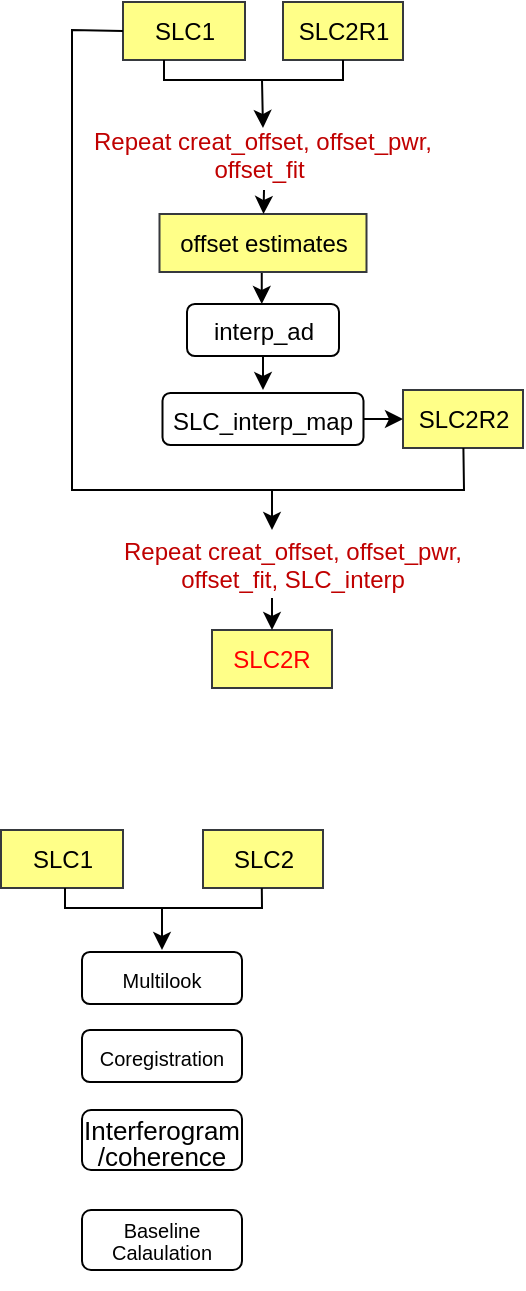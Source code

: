 <mxfile version="24.2.1" type="github">
  <diagram name="第 1 页" id="0ljpZZRD9Gl2g7qRysFF">
    <mxGraphModel dx="744" dy="386" grid="1" gridSize="10" guides="1" tooltips="1" connect="1" arrows="1" fold="1" page="1" pageScale="1" pageWidth="827" pageHeight="1169" math="0" shadow="0">
      <root>
        <mxCell id="0" />
        <mxCell id="1" parent="0" />
        <mxCell id="MiezRQv3SZ3bYIA5USY3-6" value="SLC1" style="rounded=0;whiteSpace=wrap;html=1;fillColor=#ffff88;strokeColor=#36393d;" vertex="1" parent="1">
          <mxGeometry x="100.5" y="426" width="61" height="29" as="geometry" />
        </mxCell>
        <mxCell id="MiezRQv3SZ3bYIA5USY3-7" value="SLC2R1" style="rounded=0;whiteSpace=wrap;html=1;fillColor=#ffff88;strokeColor=#36393d;" vertex="1" parent="1">
          <mxGeometry x="180.5" y="426" width="60" height="29" as="geometry" />
        </mxCell>
        <mxCell id="MiezRQv3SZ3bYIA5USY3-8" value="" style="endArrow=classic;html=1;rounded=0;entryX=0.5;entryY=0;entryDx=0;entryDy=0;" edge="1" parent="1">
          <mxGeometry width="50" height="50" relative="1" as="geometry">
            <mxPoint x="121" y="455" as="sourcePoint" />
            <mxPoint x="170.5" y="489" as="targetPoint" />
            <Array as="points">
              <mxPoint x="121" y="465" />
              <mxPoint x="170" y="465" />
            </Array>
          </mxGeometry>
        </mxCell>
        <mxCell id="MiezRQv3SZ3bYIA5USY3-9" value="" style="endArrow=none;html=1;rounded=0;exitX=0.5;exitY=1;exitDx=0;exitDy=0;endFill=0;" edge="1" parent="1" source="MiezRQv3SZ3bYIA5USY3-7">
          <mxGeometry width="50" height="50" relative="1" as="geometry">
            <mxPoint x="241" y="426" as="sourcePoint" />
            <mxPoint x="170" y="465" as="targetPoint" />
            <Array as="points">
              <mxPoint x="210.5" y="465" />
              <mxPoint x="170" y="465" />
            </Array>
          </mxGeometry>
        </mxCell>
        <mxCell id="MiezRQv3SZ3bYIA5USY3-10" value="&lt;p style=&quot;language:en-CH;margin-top:0pt;margin-bottom:0pt;margin-left:0in;&lt;br/&gt;text-align:left;direction:ltr;unicode-bidi:embed;mso-line-break-override:none;&lt;br/&gt;word-break:normal;punctuation-wrap:hanging&quot;&gt;&lt;font color=&quot;#c00000&quot;&gt;Repeat creat_offset, offset_pwr, offset_fit&amp;nbsp;&lt;/font&gt;&lt;/p&gt;" style="text;whiteSpace=wrap;html=1;align=center;" vertex="1" parent="1">
          <mxGeometry x="60" y="482" width="221" height="30" as="geometry" />
        </mxCell>
        <mxCell id="MiezRQv3SZ3bYIA5USY3-11" value="&lt;font style=&quot;font-size: 12px;&quot;&gt;interp_ad&lt;/font&gt;" style="rounded=1;whiteSpace=wrap;html=1;fontSize=14;" vertex="1" parent="1">
          <mxGeometry x="132.5" y="577" width="76" height="26" as="geometry" />
        </mxCell>
        <mxCell id="MiezRQv3SZ3bYIA5USY3-12" value="" style="endArrow=classic;html=1;rounded=0;exitX=0.5;exitY=1;exitDx=0;exitDy=0;entryX=0.5;entryY=0;entryDx=0;entryDy=0;" edge="1" parent="1" source="MiezRQv3SZ3bYIA5USY3-11">
          <mxGeometry width="50" height="50" relative="1" as="geometry">
            <mxPoint x="256" y="502" as="sourcePoint" />
            <mxPoint x="170.5" y="620" as="targetPoint" />
          </mxGeometry>
        </mxCell>
        <mxCell id="MiezRQv3SZ3bYIA5USY3-13" value="offset estimates" style="rounded=0;whiteSpace=wrap;html=1;fillColor=#ffff88;strokeColor=#36393d;" vertex="1" parent="1">
          <mxGeometry x="118.75" y="532" width="103.5" height="29" as="geometry" />
        </mxCell>
        <mxCell id="MiezRQv3SZ3bYIA5USY3-14" value="" style="endArrow=classic;html=1;rounded=0;exitX=0.494;exitY=1.016;exitDx=0;exitDy=0;exitPerimeter=0;entryX=0.492;entryY=0;entryDx=0;entryDy=0;entryPerimeter=0;" edge="1" parent="1" source="MiezRQv3SZ3bYIA5USY3-13" target="MiezRQv3SZ3bYIA5USY3-11">
          <mxGeometry width="50" height="50" relative="1" as="geometry">
            <mxPoint x="181" y="604" as="sourcePoint" />
            <mxPoint x="231" y="554" as="targetPoint" />
          </mxGeometry>
        </mxCell>
        <mxCell id="MiezRQv3SZ3bYIA5USY3-15" value="&lt;font style=&quot;font-size: 12px;&quot;&gt;SLC_interp_map&lt;/font&gt;" style="rounded=1;whiteSpace=wrap;html=1;fontSize=14;" vertex="1" parent="1">
          <mxGeometry x="120.25" y="621.5" width="100.5" height="26" as="geometry" />
        </mxCell>
        <mxCell id="MiezRQv3SZ3bYIA5USY3-16" value="SLC2R2" style="rounded=0;whiteSpace=wrap;html=1;fillColor=#ffff88;strokeColor=#36393d;" vertex="1" parent="1">
          <mxGeometry x="240.5" y="620" width="60" height="29" as="geometry" />
        </mxCell>
        <mxCell id="MiezRQv3SZ3bYIA5USY3-17" value="" style="endArrow=classic;html=1;rounded=0;exitX=1;exitY=0.5;exitDx=0;exitDy=0;entryX=0;entryY=0.5;entryDx=0;entryDy=0;" edge="1" parent="1" source="MiezRQv3SZ3bYIA5USY3-15" target="MiezRQv3SZ3bYIA5USY3-16">
          <mxGeometry width="50" height="50" relative="1" as="geometry">
            <mxPoint x="181" y="613" as="sourcePoint" />
            <mxPoint x="239" y="633" as="targetPoint" />
          </mxGeometry>
        </mxCell>
        <mxCell id="MiezRQv3SZ3bYIA5USY3-18" value="" style="endArrow=none;html=1;rounded=0;exitX=0;exitY=0.5;exitDx=0;exitDy=0;endFill=0;" edge="1" parent="1" source="MiezRQv3SZ3bYIA5USY3-6">
          <mxGeometry width="50" height="50" relative="1" as="geometry">
            <mxPoint x="100.5" y="486.5" as="sourcePoint" />
            <mxPoint x="175" y="670" as="targetPoint" />
            <Array as="points">
              <mxPoint x="75" y="440" />
              <mxPoint x="75" y="460" />
              <mxPoint x="75" y="490" />
              <mxPoint x="75" y="540" />
              <mxPoint x="75" y="590" />
              <mxPoint x="75" y="670" />
            </Array>
          </mxGeometry>
        </mxCell>
        <mxCell id="MiezRQv3SZ3bYIA5USY3-19" value="" style="endArrow=classic;html=1;rounded=0;" edge="1" parent="1" source="MiezRQv3SZ3bYIA5USY3-16">
          <mxGeometry width="50" height="50" relative="1" as="geometry">
            <mxPoint x="225" y="750" as="sourcePoint" />
            <mxPoint x="175" y="690" as="targetPoint" />
            <Array as="points">
              <mxPoint x="271" y="670" />
              <mxPoint x="175" y="670" />
            </Array>
          </mxGeometry>
        </mxCell>
        <mxCell id="MiezRQv3SZ3bYIA5USY3-20" value="" style="endArrow=classic;html=1;rounded=0;entryX=0.5;entryY=0;entryDx=0;entryDy=0;" edge="1" parent="1">
          <mxGeometry width="50" height="50" relative="1" as="geometry">
            <mxPoint x="171" y="520" as="sourcePoint" />
            <mxPoint x="170.75" y="532" as="targetPoint" />
          </mxGeometry>
        </mxCell>
        <mxCell id="MiezRQv3SZ3bYIA5USY3-21" value="&lt;p style=&quot;language:en-CH;margin-top:0pt;margin-bottom:0pt;margin-left:0in;&lt;br/&gt;text-align:left;direction:ltr;unicode-bidi:embed;mso-line-break-override:none;&lt;br/&gt;word-break:normal;punctuation-wrap:hanging&quot;&gt;&lt;font color=&quot;#c00000&quot;&gt;Repeat creat_offset, offset_pwr, offset_fit, SLC_interp&lt;/font&gt;&lt;/p&gt;" style="text;whiteSpace=wrap;html=1;align=center;" vertex="1" parent="1">
          <mxGeometry x="75" y="687" width="221" height="30" as="geometry" />
        </mxCell>
        <mxCell id="MiezRQv3SZ3bYIA5USY3-22" value="&lt;font color=&quot;#ff0000&quot;&gt;SLC2R&lt;/font&gt;" style="rounded=0;whiteSpace=wrap;html=1;fillColor=#ffff88;strokeColor=#36393d;" vertex="1" parent="1">
          <mxGeometry x="145" y="740" width="60" height="29" as="geometry" />
        </mxCell>
        <mxCell id="MiezRQv3SZ3bYIA5USY3-23" value="" style="endArrow=classic;html=1;rounded=0;" edge="1" parent="1" target="MiezRQv3SZ3bYIA5USY3-22">
          <mxGeometry width="50" height="50" relative="1" as="geometry">
            <mxPoint x="175" y="724" as="sourcePoint" />
            <mxPoint x="135" y="510" as="targetPoint" />
          </mxGeometry>
        </mxCell>
        <mxCell id="MiezRQv3SZ3bYIA5USY3-47" value="SLC2" style="rounded=0;whiteSpace=wrap;html=1;fillColor=#ffff88;strokeColor=#36393d;" vertex="1" parent="1">
          <mxGeometry x="140.5" y="840" width="60" height="29" as="geometry" />
        </mxCell>
        <mxCell id="MiezRQv3SZ3bYIA5USY3-48" value="SLC1" style="rounded=0;whiteSpace=wrap;html=1;fillColor=#ffff88;strokeColor=#36393d;" vertex="1" parent="1">
          <mxGeometry x="39.5" y="840" width="61" height="29" as="geometry" />
        </mxCell>
        <mxCell id="MiezRQv3SZ3bYIA5USY3-50" value="" style="endArrow=classic;html=1;rounded=0;" edge="1" parent="1">
          <mxGeometry width="50" height="50" relative="1" as="geometry">
            <mxPoint x="71.5" y="869" as="sourcePoint" />
            <mxPoint x="120" y="900" as="targetPoint" />
            <Array as="points">
              <mxPoint x="71.5" y="879" />
              <mxPoint x="120" y="879" />
            </Array>
          </mxGeometry>
        </mxCell>
        <mxCell id="MiezRQv3SZ3bYIA5USY3-51" value="" style="endArrow=none;html=1;rounded=0;endFill=0;exitX=0.49;exitY=1.002;exitDx=0;exitDy=0;exitPerimeter=0;" edge="1" parent="1" source="MiezRQv3SZ3bYIA5USY3-47">
          <mxGeometry width="50" height="50" relative="1" as="geometry">
            <mxPoint x="170" y="870" as="sourcePoint" />
            <mxPoint x="120.5" y="879" as="targetPoint" />
            <Array as="points">
              <mxPoint x="170" y="879" />
              <mxPoint x="120.5" y="879" />
            </Array>
          </mxGeometry>
        </mxCell>
        <mxCell id="MiezRQv3SZ3bYIA5USY3-52" value="&lt;font style=&quot;font-size: 10px;&quot;&gt;Multilook&lt;/font&gt;" style="rounded=1;whiteSpace=wrap;html=1;fontSize=14;" vertex="1" parent="1">
          <mxGeometry x="80" y="901" width="80" height="26" as="geometry" />
        </mxCell>
        <mxCell id="MiezRQv3SZ3bYIA5USY3-54" value="&lt;font style=&quot;font-size: 10px;&quot;&gt;Coregistration&lt;/font&gt;" style="rounded=1;whiteSpace=wrap;html=1;fontSize=14;" vertex="1" parent="1">
          <mxGeometry x="80" y="940" width="80" height="26" as="geometry" />
        </mxCell>
        <mxCell id="MiezRQv3SZ3bYIA5USY3-57" value="&lt;font style=&quot;font-size: 13px;&quot;&gt;Interferogram&lt;/font&gt;&lt;div style=&quot;line-height: 80%; font-size: 13px;&quot;&gt;&lt;font style=&quot;font-size: 13px;&quot;&gt;/coherence&lt;/font&gt;&lt;/div&gt;" style="rounded=1;whiteSpace=wrap;html=1;fontSize=14;" vertex="1" parent="1">
          <mxGeometry x="80" y="980" width="80" height="30" as="geometry" />
        </mxCell>
        <mxCell id="MiezRQv3SZ3bYIA5USY3-58" value="&lt;p style=&quot;line-height: 68%;&quot;&gt;&lt;span style=&quot;font-size: 10px;&quot;&gt;Baseline Calaulation&lt;/span&gt;&lt;/p&gt;" style="rounded=1;whiteSpace=wrap;html=1;fontSize=14;" vertex="1" parent="1">
          <mxGeometry x="80" y="1030" width="80" height="30" as="geometry" />
        </mxCell>
      </root>
    </mxGraphModel>
  </diagram>
</mxfile>
